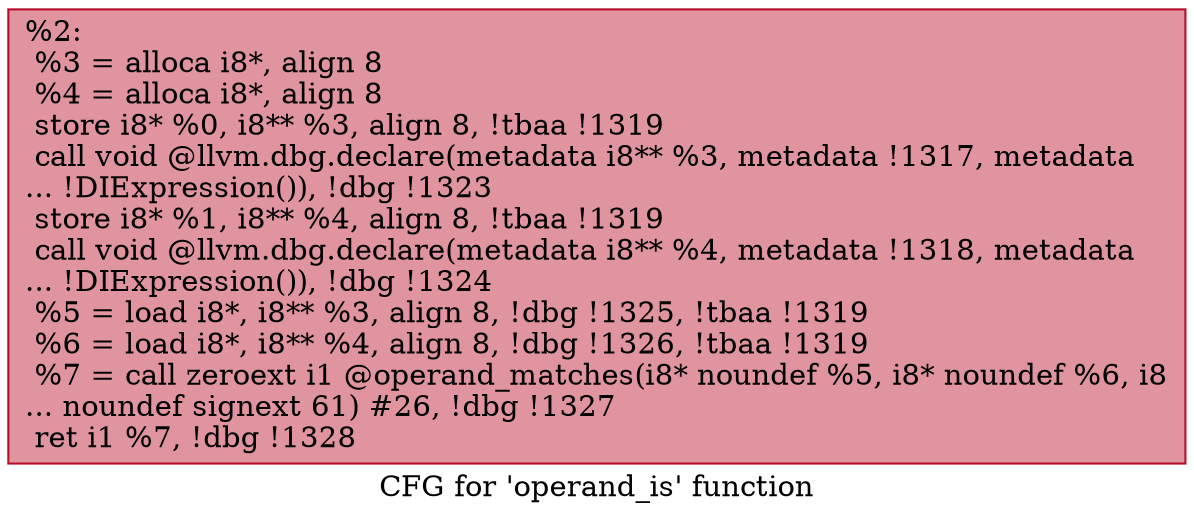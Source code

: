 digraph "CFG for 'operand_is' function" {
	label="CFG for 'operand_is' function";

	Node0xff1060 [shape=record,color="#b70d28ff", style=filled, fillcolor="#b70d2870",label="{%2:\l  %3 = alloca i8*, align 8\l  %4 = alloca i8*, align 8\l  store i8* %0, i8** %3, align 8, !tbaa !1319\l  call void @llvm.dbg.declare(metadata i8** %3, metadata !1317, metadata\l... !DIExpression()), !dbg !1323\l  store i8* %1, i8** %4, align 8, !tbaa !1319\l  call void @llvm.dbg.declare(metadata i8** %4, metadata !1318, metadata\l... !DIExpression()), !dbg !1324\l  %5 = load i8*, i8** %3, align 8, !dbg !1325, !tbaa !1319\l  %6 = load i8*, i8** %4, align 8, !dbg !1326, !tbaa !1319\l  %7 = call zeroext i1 @operand_matches(i8* noundef %5, i8* noundef %6, i8\l... noundef signext 61) #26, !dbg !1327\l  ret i1 %7, !dbg !1328\l}"];
}
